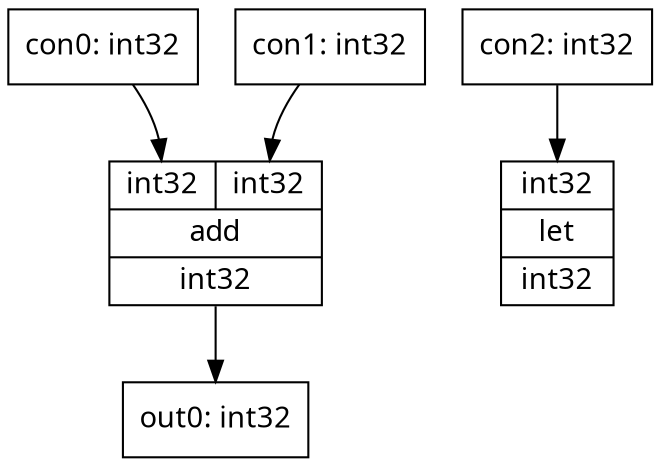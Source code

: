 digraph code {
	node [fontname="Linux Biolinum O" shape=record]
	con0 [label="con0: int32"]
	con1 [label="con1: int32"]
	opr0 [label="{{<i0>int32|<i1>int32}|add\n|{<o0>int32}}"]
	con0 -> opr0:i0
	con1 -> opr0:i1
	out0 [label="out0: int32"]
	opr0:o0 -> out0
	con2 [label="con2: int32"]
	opr1 [label="{{<i0>int32}|let\n|{<o0>int32}}"]
	con2 -> opr1:i0
}
